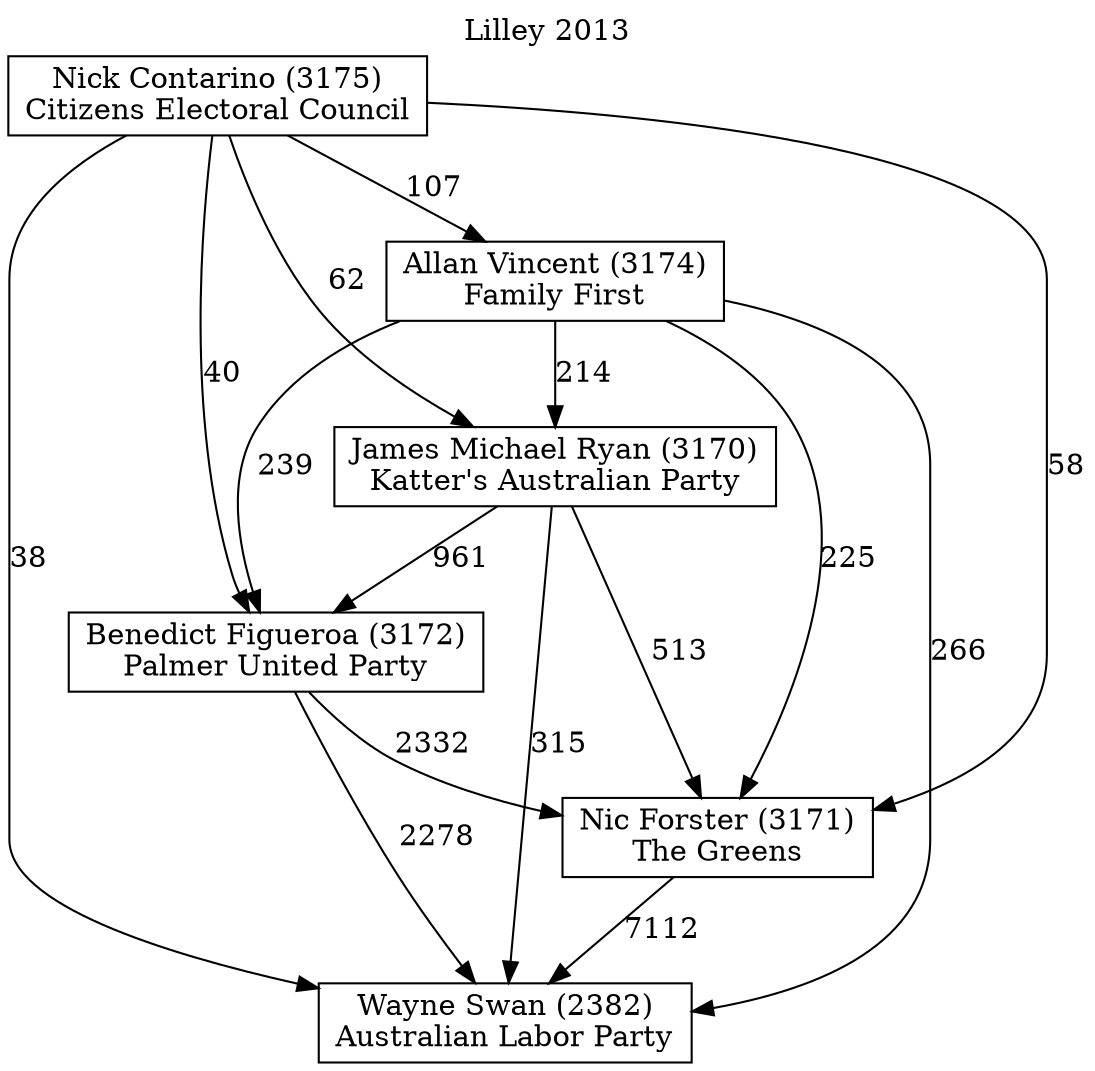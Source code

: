 // House preference flow
digraph "Wayne Swan (2382)_Lilley_2013" {
	graph [label="Lilley 2013" labelloc=t mclimit=10]
	node [shape=box]
	"Wayne Swan (2382)" [label="Wayne Swan (2382)
Australian Labor Party"]
	"Nic Forster (3171)" [label="Nic Forster (3171)
The Greens"]
	"Benedict Figueroa (3172)" [label="Benedict Figueroa (3172)
Palmer United Party"]
	"James Michael Ryan (3170)" [label="James Michael Ryan (3170)
Katter's Australian Party"]
	"Allan Vincent (3174)" [label="Allan Vincent (3174)
Family First"]
	"Nick Contarino (3175)" [label="Nick Contarino (3175)
Citizens Electoral Council"]
	"Nic Forster (3171)" -> "Wayne Swan (2382)" [label=7112]
	"Benedict Figueroa (3172)" -> "Nic Forster (3171)" [label=2332]
	"James Michael Ryan (3170)" -> "Benedict Figueroa (3172)" [label=961]
	"Allan Vincent (3174)" -> "James Michael Ryan (3170)" [label=214]
	"Nick Contarino (3175)" -> "Allan Vincent (3174)" [label=107]
	"Benedict Figueroa (3172)" -> "Wayne Swan (2382)" [label=2278]
	"James Michael Ryan (3170)" -> "Wayne Swan (2382)" [label=315]
	"Allan Vincent (3174)" -> "Wayne Swan (2382)" [label=266]
	"Nick Contarino (3175)" -> "Wayne Swan (2382)" [label=38]
	"Nick Contarino (3175)" -> "James Michael Ryan (3170)" [label=62]
	"Allan Vincent (3174)" -> "Benedict Figueroa (3172)" [label=239]
	"Nick Contarino (3175)" -> "Benedict Figueroa (3172)" [label=40]
	"James Michael Ryan (3170)" -> "Nic Forster (3171)" [label=513]
	"Allan Vincent (3174)" -> "Nic Forster (3171)" [label=225]
	"Nick Contarino (3175)" -> "Nic Forster (3171)" [label=58]
}
